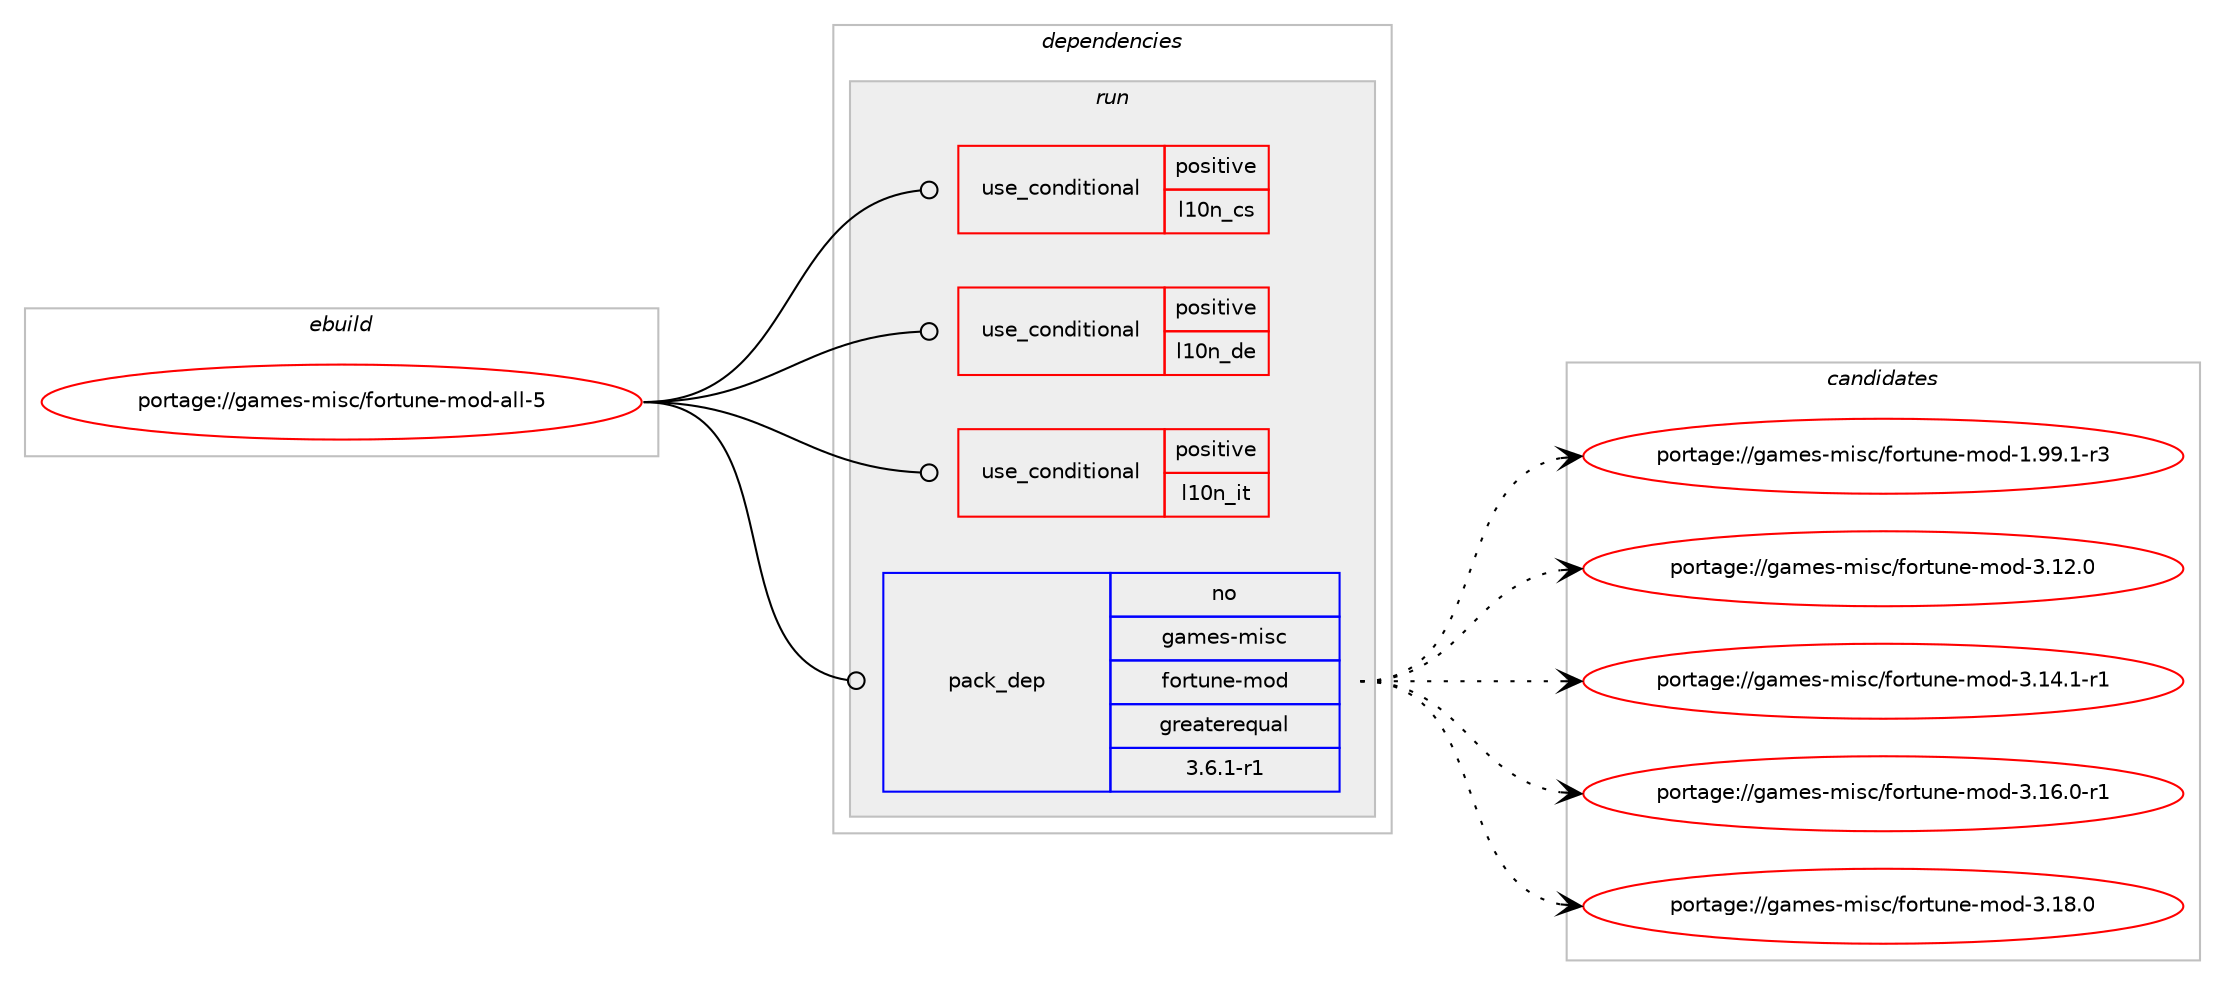 digraph prolog {

# *************
# Graph options
# *************

newrank=true;
concentrate=true;
compound=true;
graph [rankdir=LR,fontname=Helvetica,fontsize=10,ranksep=1.5];#, ranksep=2.5, nodesep=0.2];
edge  [arrowhead=vee];
node  [fontname=Helvetica,fontsize=10];

# **********
# The ebuild
# **********

subgraph cluster_leftcol {
color=gray;
rank=same;
label=<<i>ebuild</i>>;
id [label="portage://games-misc/fortune-mod-all-5", color=red, width=4, href="../games-misc/fortune-mod-all-5.svg"];
}

# ****************
# The dependencies
# ****************

subgraph cluster_midcol {
color=gray;
label=<<i>dependencies</i>>;
subgraph cluster_compile {
fillcolor="#eeeeee";
style=filled;
label=<<i>compile</i>>;
}
subgraph cluster_compileandrun {
fillcolor="#eeeeee";
style=filled;
label=<<i>compile and run</i>>;
}
subgraph cluster_run {
fillcolor="#eeeeee";
style=filled;
label=<<i>run</i>>;
subgraph cond62702 {
dependency115830 [label=<<TABLE BORDER="0" CELLBORDER="1" CELLSPACING="0" CELLPADDING="4"><TR><TD ROWSPAN="3" CELLPADDING="10">use_conditional</TD></TR><TR><TD>positive</TD></TR><TR><TD>l10n_cs</TD></TR></TABLE>>, shape=none, color=red];
# *** BEGIN UNKNOWN DEPENDENCY TYPE (TODO) ***
# dependency115830 -> package_dependency(portage://games-misc/fortune-mod-all-5,run,no,games-misc,fortune-mod-cs,none,[,,],[],[])
# *** END UNKNOWN DEPENDENCY TYPE (TODO) ***

}
id:e -> dependency115830:w [weight=20,style="solid",arrowhead="odot"];
subgraph cond62703 {
dependency115831 [label=<<TABLE BORDER="0" CELLBORDER="1" CELLSPACING="0" CELLPADDING="4"><TR><TD ROWSPAN="3" CELLPADDING="10">use_conditional</TD></TR><TR><TD>positive</TD></TR><TR><TD>l10n_de</TD></TR></TABLE>>, shape=none, color=red];
# *** BEGIN UNKNOWN DEPENDENCY TYPE (TODO) ***
# dependency115831 -> package_dependency(portage://games-misc/fortune-mod-all-5,run,no,games-misc,fortune-mod-at-linux,none,[,,],[],[])
# *** END UNKNOWN DEPENDENCY TYPE (TODO) ***

# *** BEGIN UNKNOWN DEPENDENCY TYPE (TODO) ***
# dependency115831 -> package_dependency(portage://games-misc/fortune-mod-all-5,run,no,games-misc,fortune-mod-fvl,none,[,,],[],[])
# *** END UNKNOWN DEPENDENCY TYPE (TODO) ***

# *** BEGIN UNKNOWN DEPENDENCY TYPE (TODO) ***
# dependency115831 -> package_dependency(portage://games-misc/fortune-mod-all-5,run,no,games-misc,fortune-mod-norbert-tretkowski,none,[,,],[],[])
# *** END UNKNOWN DEPENDENCY TYPE (TODO) ***

# *** BEGIN UNKNOWN DEPENDENCY TYPE (TODO) ***
# dependency115831 -> package_dependency(portage://games-misc/fortune-mod-all-5,run,no,games-misc,fortune-mod-thomas-ogrisegg,none,[,,],[],[])
# *** END UNKNOWN DEPENDENCY TYPE (TODO) ***

# *** BEGIN UNKNOWN DEPENDENCY TYPE (TODO) ***
# dependency115831 -> package_dependency(portage://games-misc/fortune-mod-all-5,run,no,games-misc,fortune-mod-rss,none,[,,],[],[])
# *** END UNKNOWN DEPENDENCY TYPE (TODO) ***

}
id:e -> dependency115831:w [weight=20,style="solid",arrowhead="odot"];
subgraph cond62704 {
dependency115832 [label=<<TABLE BORDER="0" CELLBORDER="1" CELLSPACING="0" CELLPADDING="4"><TR><TD ROWSPAN="3" CELLPADDING="10">use_conditional</TD></TR><TR><TD>positive</TD></TR><TR><TD>l10n_it</TD></TR></TABLE>>, shape=none, color=red];
# *** BEGIN UNKNOWN DEPENDENCY TYPE (TODO) ***
# dependency115832 -> package_dependency(portage://games-misc/fortune-mod-all-5,run,no,games-misc,fortune-mod-it,none,[,,],[],[])
# *** END UNKNOWN DEPENDENCY TYPE (TODO) ***

}
id:e -> dependency115832:w [weight=20,style="solid",arrowhead="odot"];
subgraph pack51642 {
dependency115833 [label=<<TABLE BORDER="0" CELLBORDER="1" CELLSPACING="0" CELLPADDING="4" WIDTH="220"><TR><TD ROWSPAN="6" CELLPADDING="30">pack_dep</TD></TR><TR><TD WIDTH="110">no</TD></TR><TR><TD>games-misc</TD></TR><TR><TD>fortune-mod</TD></TR><TR><TD>greaterequal</TD></TR><TR><TD>3.6.1-r1</TD></TR></TABLE>>, shape=none, color=blue];
}
id:e -> dependency115833:w [weight=20,style="solid",arrowhead="odot"];
# *** BEGIN UNKNOWN DEPENDENCY TYPE (TODO) ***
# id -> package_dependency(portage://games-misc/fortune-mod-all-5,run,no,games-misc,fortune-mod-bofh-excuses,none,[,,],[],[])
# *** END UNKNOWN DEPENDENCY TYPE (TODO) ***

# *** BEGIN UNKNOWN DEPENDENCY TYPE (TODO) ***
# id -> package_dependency(portage://games-misc/fortune-mod-all-5,run,no,games-misc,fortune-mod-chucknorris,none,[,,],[],[])
# *** END UNKNOWN DEPENDENCY TYPE (TODO) ***

# *** BEGIN UNKNOWN DEPENDENCY TYPE (TODO) ***
# id -> package_dependency(portage://games-misc/fortune-mod-all-5,run,no,games-misc,fortune-mod-flashrider,none,[,,],[],[])
# *** END UNKNOWN DEPENDENCY TYPE (TODO) ***

# *** BEGIN UNKNOWN DEPENDENCY TYPE (TODO) ***
# id -> package_dependency(portage://games-misc/fortune-mod-all-5,run,no,games-misc,fortune-mod-kernelcookies,none,[,,],[],[])
# *** END UNKNOWN DEPENDENCY TYPE (TODO) ***

# *** BEGIN UNKNOWN DEPENDENCY TYPE (TODO) ***
# id -> package_dependency(portage://games-misc/fortune-mod-all-5,run,no,games-misc,fortune-mod-mormon,none,[,,],[],[])
# *** END UNKNOWN DEPENDENCY TYPE (TODO) ***

# *** BEGIN UNKNOWN DEPENDENCY TYPE (TODO) ***
# id -> package_dependency(portage://games-misc/fortune-mod-all-5,run,no,games-misc,fortune-mod-osfortune,none,[,,],[],[])
# *** END UNKNOWN DEPENDENCY TYPE (TODO) ***

# *** BEGIN UNKNOWN DEPENDENCY TYPE (TODO) ***
# id -> package_dependency(portage://games-misc/fortune-mod-all-5,run,no,games-misc,fortune-mod-scriptures,none,[,,],[],[])
# *** END UNKNOWN DEPENDENCY TYPE (TODO) ***

# *** BEGIN UNKNOWN DEPENDENCY TYPE (TODO) ***
# id -> package_dependency(portage://games-misc/fortune-mod-all-5,run,no,games-misc,fortune-mod-taow,none,[,,],[],[])
# *** END UNKNOWN DEPENDENCY TYPE (TODO) ***

# *** BEGIN UNKNOWN DEPENDENCY TYPE (TODO) ***
# id -> package_dependency(portage://games-misc/fortune-mod-all-5,run,no,games-misc,fortune-mod-zx-error,none,[,,],[],[])
# *** END UNKNOWN DEPENDENCY TYPE (TODO) ***

}
}

# **************
# The candidates
# **************

subgraph cluster_choices {
rank=same;
color=gray;
label=<<i>candidates</i>>;

subgraph choice51642 {
color=black;
nodesep=1;
choice1039710910111545109105115994710211111411611711010145109111100454946575746494511451 [label="portage://games-misc/fortune-mod-1.99.1-r3", color=red, width=4,href="../games-misc/fortune-mod-1.99.1-r3.svg"];
choice103971091011154510910511599471021111141161171101014510911110045514649504648 [label="portage://games-misc/fortune-mod-3.12.0", color=red, width=4,href="../games-misc/fortune-mod-3.12.0.svg"];
choice1039710910111545109105115994710211111411611711010145109111100455146495246494511449 [label="portage://games-misc/fortune-mod-3.14.1-r1", color=red, width=4,href="../games-misc/fortune-mod-3.14.1-r1.svg"];
choice1039710910111545109105115994710211111411611711010145109111100455146495446484511449 [label="portage://games-misc/fortune-mod-3.16.0-r1", color=red, width=4,href="../games-misc/fortune-mod-3.16.0-r1.svg"];
choice103971091011154510910511599471021111141161171101014510911110045514649564648 [label="portage://games-misc/fortune-mod-3.18.0", color=red, width=4,href="../games-misc/fortune-mod-3.18.0.svg"];
dependency115833:e -> choice1039710910111545109105115994710211111411611711010145109111100454946575746494511451:w [style=dotted,weight="100"];
dependency115833:e -> choice103971091011154510910511599471021111141161171101014510911110045514649504648:w [style=dotted,weight="100"];
dependency115833:e -> choice1039710910111545109105115994710211111411611711010145109111100455146495246494511449:w [style=dotted,weight="100"];
dependency115833:e -> choice1039710910111545109105115994710211111411611711010145109111100455146495446484511449:w [style=dotted,weight="100"];
dependency115833:e -> choice103971091011154510910511599471021111141161171101014510911110045514649564648:w [style=dotted,weight="100"];
}
}

}
